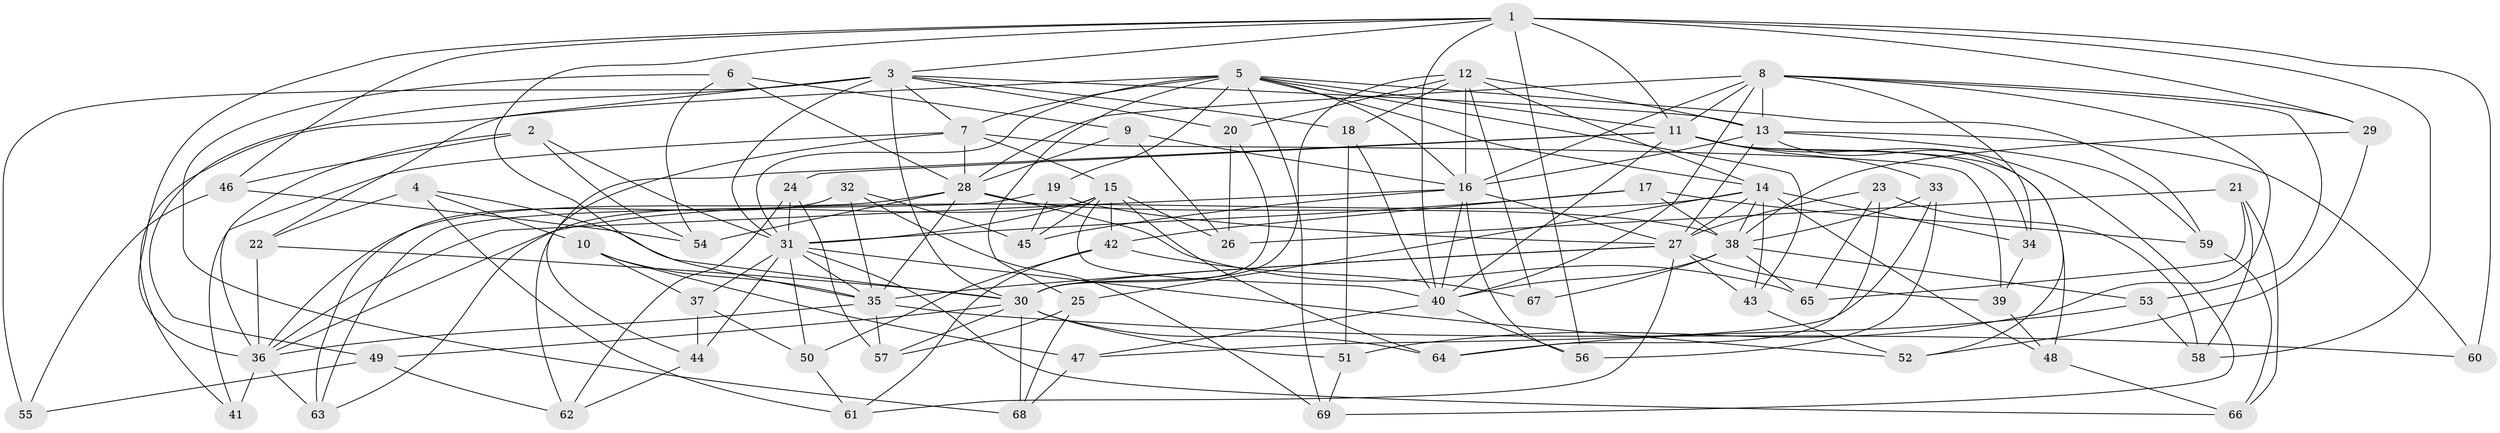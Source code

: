 // original degree distribution, {4: 1.0}
// Generated by graph-tools (version 1.1) at 2025/38/03/09/25 02:38:12]
// undirected, 69 vertices, 187 edges
graph export_dot {
graph [start="1"]
  node [color=gray90,style=filled];
  1;
  2;
  3;
  4;
  5;
  6;
  7;
  8;
  9;
  10;
  11;
  12;
  13;
  14;
  15;
  16;
  17;
  18;
  19;
  20;
  21;
  22;
  23;
  24;
  25;
  26;
  27;
  28;
  29;
  30;
  31;
  32;
  33;
  34;
  35;
  36;
  37;
  38;
  39;
  40;
  41;
  42;
  43;
  44;
  45;
  46;
  47;
  48;
  49;
  50;
  51;
  52;
  53;
  54;
  55;
  56;
  57;
  58;
  59;
  60;
  61;
  62;
  63;
  64;
  65;
  66;
  67;
  68;
  69;
  1 -- 3 [weight=1.0];
  1 -- 11 [weight=1.0];
  1 -- 29 [weight=1.0];
  1 -- 35 [weight=1.0];
  1 -- 36 [weight=1.0];
  1 -- 40 [weight=2.0];
  1 -- 46 [weight=1.0];
  1 -- 56 [weight=1.0];
  1 -- 58 [weight=1.0];
  1 -- 60 [weight=2.0];
  2 -- 31 [weight=1.0];
  2 -- 36 [weight=1.0];
  2 -- 46 [weight=1.0];
  2 -- 54 [weight=1.0];
  3 -- 7 [weight=1.0];
  3 -- 13 [weight=1.0];
  3 -- 18 [weight=1.0];
  3 -- 20 [weight=1.0];
  3 -- 22 [weight=1.0];
  3 -- 30 [weight=2.0];
  3 -- 31 [weight=1.0];
  3 -- 49 [weight=1.0];
  3 -- 55 [weight=2.0];
  4 -- 10 [weight=1.0];
  4 -- 22 [weight=1.0];
  4 -- 30 [weight=1.0];
  4 -- 61 [weight=1.0];
  5 -- 7 [weight=2.0];
  5 -- 11 [weight=1.0];
  5 -- 14 [weight=1.0];
  5 -- 16 [weight=1.0];
  5 -- 19 [weight=1.0];
  5 -- 25 [weight=1.0];
  5 -- 31 [weight=1.0];
  5 -- 41 [weight=1.0];
  5 -- 43 [weight=1.0];
  5 -- 59 [weight=1.0];
  5 -- 69 [weight=1.0];
  6 -- 9 [weight=1.0];
  6 -- 28 [weight=1.0];
  6 -- 54 [weight=1.0];
  6 -- 68 [weight=1.0];
  7 -- 15 [weight=1.0];
  7 -- 28 [weight=3.0];
  7 -- 39 [weight=1.0];
  7 -- 41 [weight=1.0];
  7 -- 44 [weight=1.0];
  8 -- 11 [weight=1.0];
  8 -- 13 [weight=2.0];
  8 -- 16 [weight=1.0];
  8 -- 28 [weight=1.0];
  8 -- 29 [weight=1.0];
  8 -- 34 [weight=1.0];
  8 -- 40 [weight=1.0];
  8 -- 51 [weight=1.0];
  8 -- 53 [weight=1.0];
  9 -- 16 [weight=1.0];
  9 -- 26 [weight=1.0];
  9 -- 28 [weight=1.0];
  10 -- 35 [weight=1.0];
  10 -- 37 [weight=1.0];
  10 -- 47 [weight=1.0];
  11 -- 24 [weight=1.0];
  11 -- 33 [weight=1.0];
  11 -- 34 [weight=1.0];
  11 -- 40 [weight=1.0];
  11 -- 48 [weight=1.0];
  11 -- 62 [weight=1.0];
  11 -- 69 [weight=1.0];
  12 -- 13 [weight=1.0];
  12 -- 14 [weight=1.0];
  12 -- 16 [weight=2.0];
  12 -- 18 [weight=1.0];
  12 -- 20 [weight=1.0];
  12 -- 30 [weight=1.0];
  12 -- 67 [weight=1.0];
  13 -- 16 [weight=2.0];
  13 -- 27 [weight=1.0];
  13 -- 52 [weight=1.0];
  13 -- 59 [weight=1.0];
  13 -- 60 [weight=1.0];
  14 -- 25 [weight=1.0];
  14 -- 27 [weight=2.0];
  14 -- 34 [weight=1.0];
  14 -- 36 [weight=1.0];
  14 -- 38 [weight=1.0];
  14 -- 43 [weight=1.0];
  14 -- 48 [weight=1.0];
  15 -- 26 [weight=1.0];
  15 -- 31 [weight=1.0];
  15 -- 40 [weight=1.0];
  15 -- 42 [weight=3.0];
  15 -- 45 [weight=1.0];
  15 -- 63 [weight=1.0];
  15 -- 64 [weight=1.0];
  16 -- 27 [weight=1.0];
  16 -- 36 [weight=1.0];
  16 -- 40 [weight=1.0];
  16 -- 45 [weight=1.0];
  16 -- 56 [weight=1.0];
  17 -- 31 [weight=1.0];
  17 -- 38 [weight=1.0];
  17 -- 42 [weight=1.0];
  17 -- 59 [weight=1.0];
  18 -- 40 [weight=1.0];
  18 -- 51 [weight=1.0];
  19 -- 27 [weight=1.0];
  19 -- 45 [weight=1.0];
  19 -- 63 [weight=1.0];
  20 -- 26 [weight=1.0];
  20 -- 30 [weight=1.0];
  21 -- 26 [weight=1.0];
  21 -- 58 [weight=1.0];
  21 -- 65 [weight=1.0];
  21 -- 66 [weight=1.0];
  22 -- 30 [weight=1.0];
  22 -- 36 [weight=1.0];
  23 -- 27 [weight=1.0];
  23 -- 58 [weight=1.0];
  23 -- 64 [weight=1.0];
  23 -- 65 [weight=1.0];
  24 -- 31 [weight=1.0];
  24 -- 57 [weight=1.0];
  24 -- 62 [weight=1.0];
  25 -- 57 [weight=1.0];
  25 -- 68 [weight=1.0];
  27 -- 30 [weight=1.0];
  27 -- 35 [weight=2.0];
  27 -- 39 [weight=1.0];
  27 -- 43 [weight=1.0];
  27 -- 61 [weight=1.0];
  28 -- 35 [weight=1.0];
  28 -- 36 [weight=1.0];
  28 -- 38 [weight=2.0];
  28 -- 54 [weight=1.0];
  28 -- 65 [weight=1.0];
  29 -- 38 [weight=1.0];
  29 -- 52 [weight=1.0];
  30 -- 49 [weight=1.0];
  30 -- 51 [weight=1.0];
  30 -- 57 [weight=1.0];
  30 -- 64 [weight=1.0];
  30 -- 68 [weight=1.0];
  31 -- 35 [weight=1.0];
  31 -- 37 [weight=1.0];
  31 -- 44 [weight=1.0];
  31 -- 50 [weight=1.0];
  31 -- 52 [weight=1.0];
  31 -- 66 [weight=1.0];
  32 -- 35 [weight=1.0];
  32 -- 45 [weight=1.0];
  32 -- 63 [weight=1.0];
  32 -- 69 [weight=1.0];
  33 -- 38 [weight=1.0];
  33 -- 47 [weight=1.0];
  33 -- 56 [weight=1.0];
  34 -- 39 [weight=1.0];
  35 -- 36 [weight=1.0];
  35 -- 57 [weight=1.0];
  35 -- 60 [weight=1.0];
  36 -- 41 [weight=2.0];
  36 -- 63 [weight=1.0];
  37 -- 44 [weight=1.0];
  37 -- 50 [weight=1.0];
  38 -- 40 [weight=1.0];
  38 -- 53 [weight=1.0];
  38 -- 65 [weight=1.0];
  38 -- 67 [weight=1.0];
  39 -- 48 [weight=1.0];
  40 -- 47 [weight=1.0];
  40 -- 56 [weight=1.0];
  42 -- 50 [weight=1.0];
  42 -- 61 [weight=1.0];
  42 -- 67 [weight=2.0];
  43 -- 52 [weight=1.0];
  44 -- 62 [weight=1.0];
  46 -- 54 [weight=1.0];
  46 -- 55 [weight=1.0];
  47 -- 68 [weight=1.0];
  48 -- 66 [weight=1.0];
  49 -- 55 [weight=1.0];
  49 -- 62 [weight=1.0];
  50 -- 61 [weight=1.0];
  51 -- 69 [weight=1.0];
  53 -- 58 [weight=1.0];
  53 -- 64 [weight=1.0];
  59 -- 66 [weight=1.0];
}

